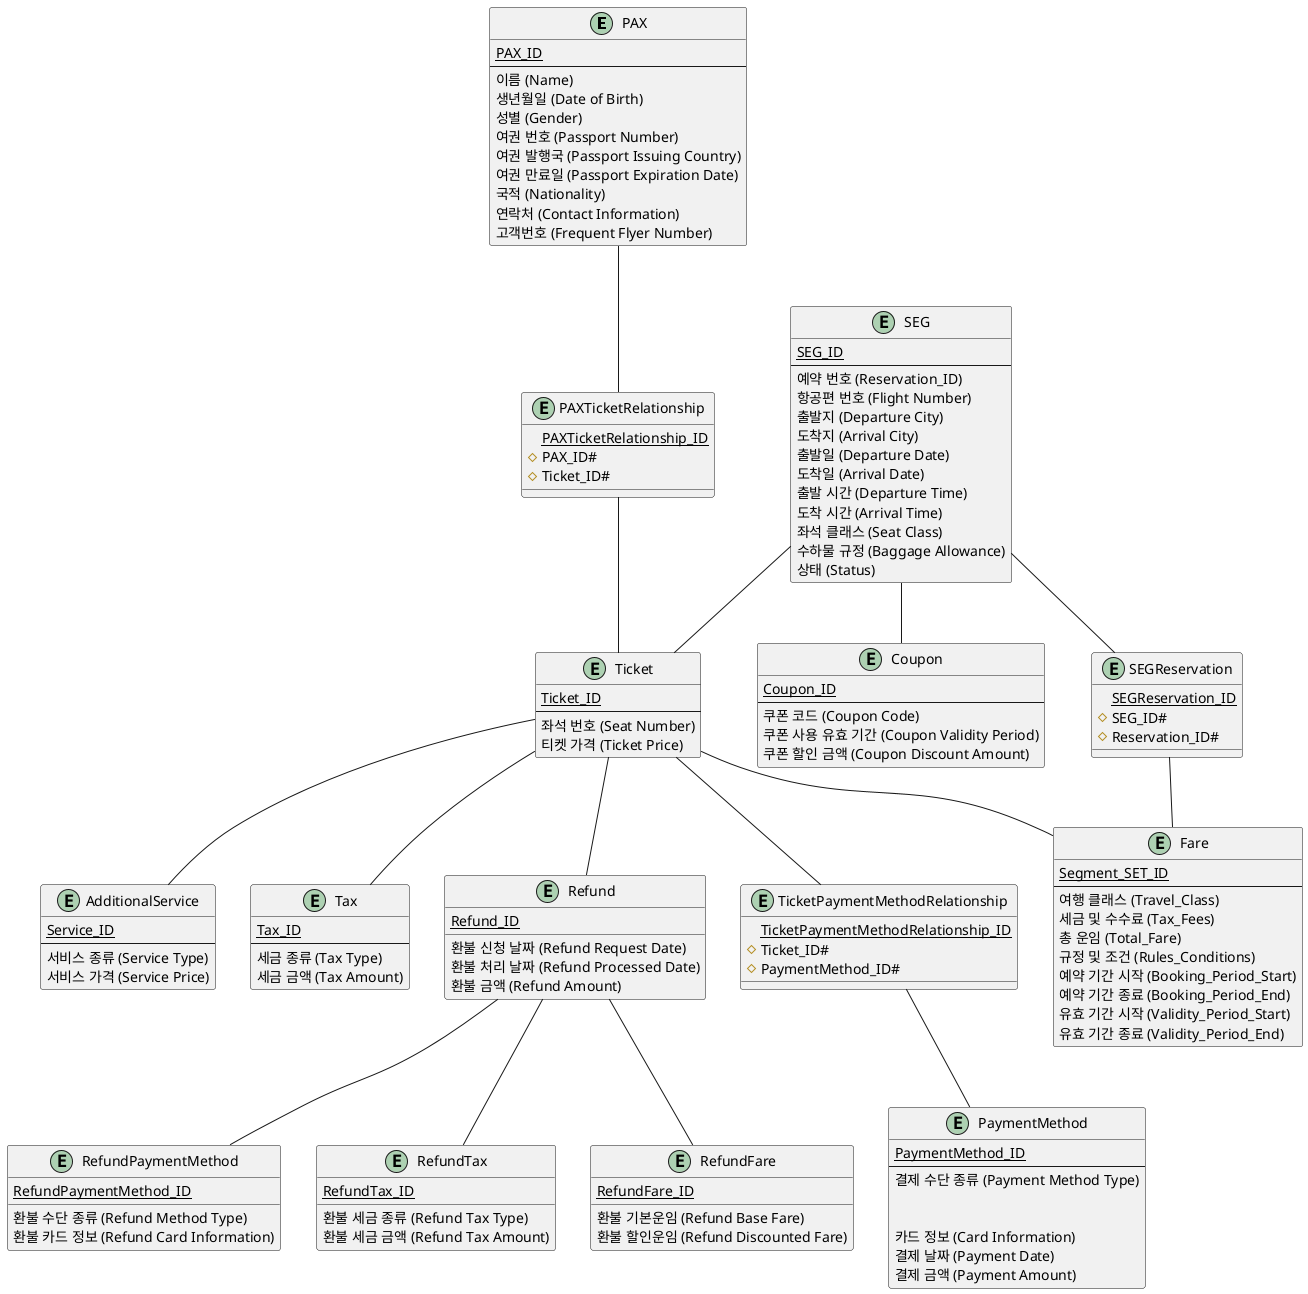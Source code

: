 @startuml

!define Table(name,desc) class name as "desc" << (T,#FFAAAA) >>
!define primary_key(x) <u>x</u>
!define foreign_key(x) #x#

entity "PAX" as pax {
  primary_key(PAX_ID)
  --
  이름 (Name)
  생년월일 (Date of Birth)
  성별 (Gender)
  여권 번호 (Passport Number)
  여권 발행국 (Passport Issuing Country)
  여권 만료일 (Passport Expiration Date)
  국적 (Nationality)
  연락처 (Contact Information)
  고객번호 (Frequent Flyer Number)
}

entity "SEG" as seg {
  primary_key(SEG_ID)
  --
  예약 번호 (Reservation_ID)
  항공편 번호 (Flight Number)
  출발지 (Departure City)
  도착지 (Arrival City)
  출발일 (Departure Date)
  도착일 (Arrival Date)
  출발 시간 (Departure Time)
  도착 시간 (Arrival Time)
  좌석 클래스 (Seat Class)
  수하물 규정 (Baggage Allowance)
  상태 (Status)
}

entity "Fare" as fare {
  primary_key(Segment_SET_ID)
  --
  여행 클래스 (Travel_Class)
  세금 및 수수료 (Tax_Fees)
  총 운임 (Total_Fare)
  규정 및 조건 (Rules_Conditions)
  예약 기간 시작 (Booking_Period_Start)
  예약 기간 종료 (Booking_Period_End)
  유효 기간 시작 (Validity_Period_Start)
  유효 기간 종료 (Validity_Period_End)
}

entity "Ticket" as ticket {
  primary_key(Ticket_ID)
  --
  좌석 번호 (Seat Number)
  티켓 가격 (Ticket Price)
}

entity "Coupon" as coupon {
  primary_key(Coupon_ID)
  --
  쿠폰 코드 (Coupon Code)
  쿠폰 사용 유효 기간 (Coupon Validity Period)
  쿠폰 할인 금액 (Coupon Discount Amount)
}

entity "AdditionalService" as additionalservice {
  primary_key(Service_ID)
  --
  서비스 종류 (Service Type)
  서비스 가격 (Service Price)
}

entity "Tax" as tax {
  primary_key(Tax_ID)
  --
  세금 종류 (Tax Type)
  세금 금액 (Tax Amount)
}

entity "PaymentMethod" as paymentmethod {
  primary_key(PaymentMethod_ID)
  --
  결제 수단 종류 (Payment Method Type)


카드 정보 (Card Information)
결제 날짜 (Payment Date)
결제 금액 (Payment Amount)
}

entity "Refund" as refund {

primary_key(Refund_ID)
환불 신청 날짜 (Refund Request Date)
환불 처리 날짜 (Refund Processed Date)
환불 금액 (Refund Amount)
}

entity "RefundPaymentMethod" as refundpaymentmethod {

primary_key(RefundPaymentMethod_ID)
환불 수단 종류 (Refund Method Type)
환불 카드 정보 (Refund Card Information)
}

entity "RefundTax" as refundtax {

primary_key(RefundTax_ID)
환불 세금 종류 (Refund Tax Type)
환불 세금 금액 (Refund Tax Amount)
}

entity "RefundFare" as refundfare {

primary_key(RefundFare_ID)
환불 기본운임 (Refund Base Fare)
환불 할인운임 (Refund Discounted Fare)
}

entity "TicketPaymentMethodRelationship" as ticketpaymentmethodrelationship {

primary_key(TicketPaymentMethodRelationship_ID)
foreign_key(Ticket_ID)
foreign_key(PaymentMethod_ID)
}

entity "PAXTicketRelationship" as paxticketrelationship {

primary_key(PAXTicketRelationship_ID)
foreign_key(PAX_ID)
foreign_key(Ticket_ID)
}

entity "SEGReservation" as segreservation {

primary_key(SEGReservation_ID)
foreign_key(SEG_ID)
foreign_key(Reservation_ID)
}

pax -- paxticketrelationship
paxticketrelationship -- ticket

seg -- segreservation
segreservation -- fare

ticket -- ticketpaymentmethodrelationship
ticketpaymentmethodrelationship -- paymentmethod

ticket -- additionalservice

ticket -- refund
refund -- refundpaymentmethod
refund -- refundtax
refund -- refundfare

seg -- coupon

seg -- ticket
ticket -- fare

ticket -- tax
@enduml